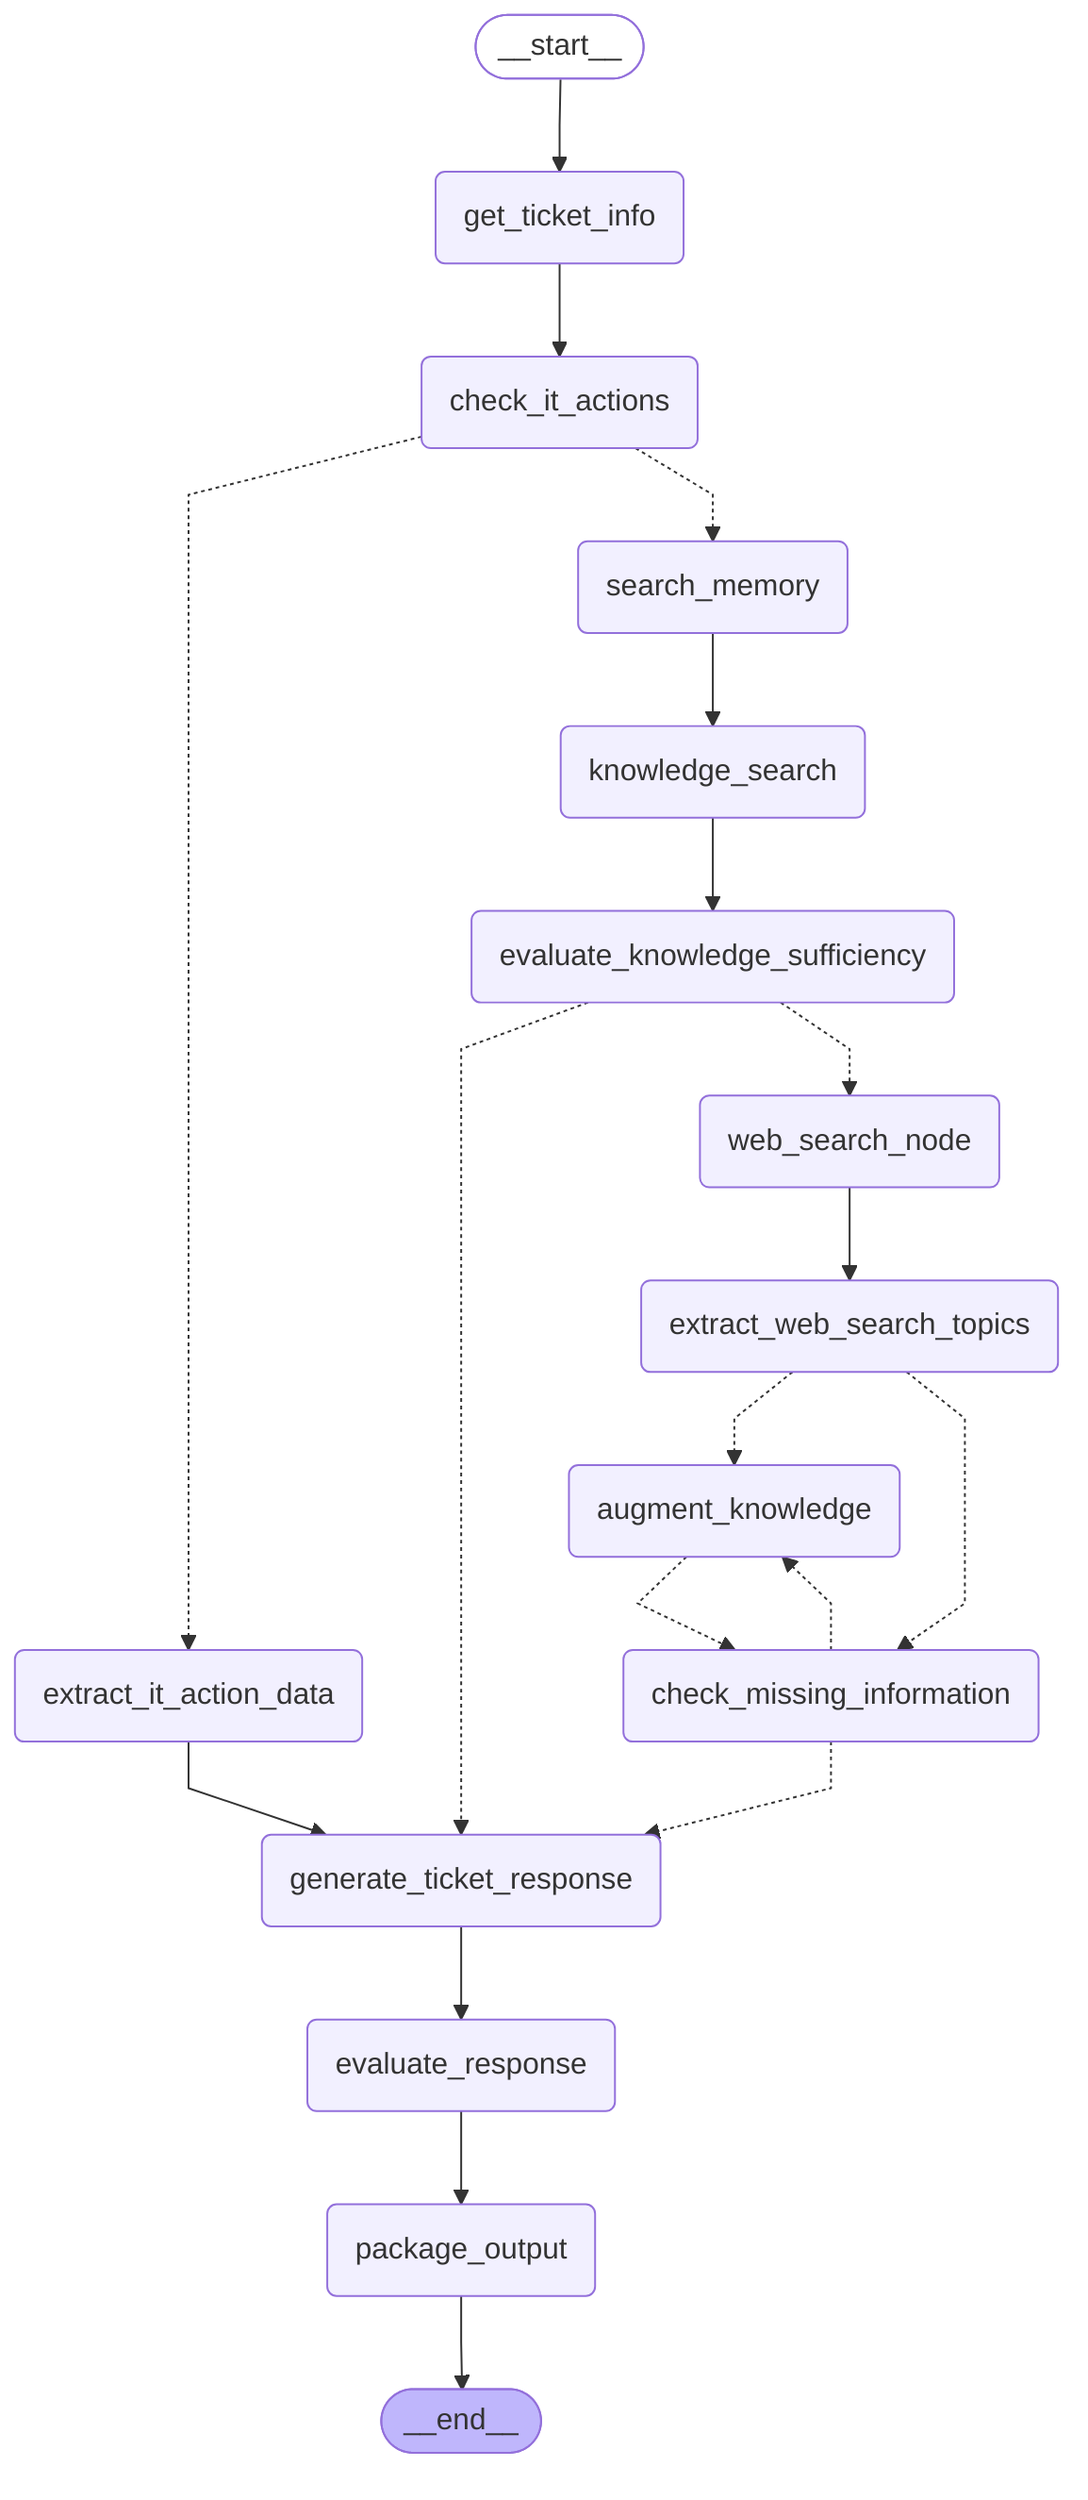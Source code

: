 ---
config:
  flowchart:
    curve: linear
---
graph TD;
	__start__([<p>__start__</p>]):::first
	get_ticket_info(get_ticket_info)
	search_memory(search_memory)
	check_it_actions(check_it_actions)
	extract_it_action_data(extract_it_action_data)
	knowledge_search(knowledge_search)
	evaluate_knowledge_sufficiency(evaluate_knowledge_sufficiency)
	web_search_node(web_search_node)
	extract_web_search_topics(extract_web_search_topics)
	check_missing_information(check_missing_information)
	augment_knowledge(augment_knowledge)
	generate_ticket_response(generate_ticket_response)
	evaluate_response(evaluate_response)
	package_output(package_output)
	__end__([<p>__end__</p>]):::last
	__start__ --> get_ticket_info;
	augment_knowledge -.-> check_missing_information;
	check_it_actions -.-> extract_it_action_data;
	check_it_actions -.-> search_memory;
	check_missing_information -.-> augment_knowledge;
	check_missing_information -.-> generate_ticket_response;
	evaluate_knowledge_sufficiency -.-> generate_ticket_response;
	evaluate_knowledge_sufficiency -.-> web_search_node;
	evaluate_response --> package_output;
	extract_it_action_data --> generate_ticket_response;
	extract_web_search_topics -.-> augment_knowledge;
	extract_web_search_topics -.-> check_missing_information;
	generate_ticket_response --> evaluate_response;
	get_ticket_info --> check_it_actions;
	knowledge_search --> evaluate_knowledge_sufficiency;
	search_memory --> knowledge_search;
	web_search_node --> extract_web_search_topics;
	package_output --> __end__;
	classDef default fill:#f2f0ff,line-height:1.2
	classDef first fill-opacity:0
	classDef last fill:#bfb6fc